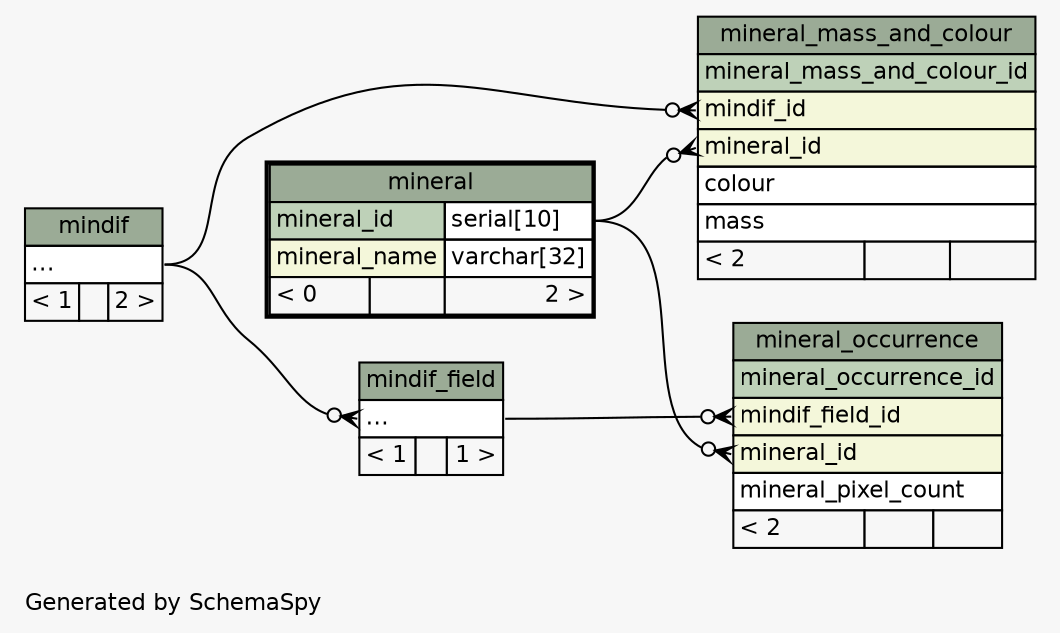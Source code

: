 // dot 2.38.0 on Linux 3.16.0-4-amd64
// SchemaSpy rev 590
digraph "twoDegreesRelationshipsDiagram" {
  graph [
    rankdir="RL"
    bgcolor="#f7f7f7"
    label="\nGenerated by SchemaSpy"
    labeljust="l"
    nodesep="0.18"
    ranksep="0.46"
    fontname="Helvetica"
    fontsize="11"
  ];
  node [
    fontname="Helvetica"
    fontsize="11"
    shape="plaintext"
  ];
  edge [
    arrowsize="0.8"
  ];
  "mindif_field":"elipses":w -> "mindif":"elipses":e [arrowhead=none dir=back arrowtail=crowodot];
  "mineral_mass_and_colour":"mindif_id":w -> "mindif":"elipses":e [arrowhead=none dir=back arrowtail=crowodot];
  "mineral_mass_and_colour":"mineral_id":w -> "mineral":"mineral_id.type":e [arrowhead=none dir=back arrowtail=crowodot];
  "mineral_occurrence":"mindif_field_id":w -> "mindif_field":"elipses":e [arrowhead=none dir=back arrowtail=crowodot];
  "mineral_occurrence":"mineral_id":w -> "mineral":"mineral_id.type":e [arrowhead=none dir=back arrowtail=crowodot];
  "mindif" [
    label=<
    <TABLE BORDER="0" CELLBORDER="1" CELLSPACING="0" BGCOLOR="#ffffff">
      <TR><TD COLSPAN="3" BGCOLOR="#9bab96" ALIGN="CENTER">mindif</TD></TR>
      <TR><TD PORT="elipses" COLSPAN="3" ALIGN="LEFT">...</TD></TR>
      <TR><TD ALIGN="LEFT" BGCOLOR="#f7f7f7">&lt; 1</TD><TD ALIGN="RIGHT" BGCOLOR="#f7f7f7">  </TD><TD ALIGN="RIGHT" BGCOLOR="#f7f7f7">2 &gt;</TD></TR>
    </TABLE>>
    URL="mindif.html"
    tooltip="mindif"
  ];
  "mindif_field" [
    label=<
    <TABLE BORDER="0" CELLBORDER="1" CELLSPACING="0" BGCOLOR="#ffffff">
      <TR><TD COLSPAN="3" BGCOLOR="#9bab96" ALIGN="CENTER">mindif_field</TD></TR>
      <TR><TD PORT="elipses" COLSPAN="3" ALIGN="LEFT">...</TD></TR>
      <TR><TD ALIGN="LEFT" BGCOLOR="#f7f7f7">&lt; 1</TD><TD ALIGN="RIGHT" BGCOLOR="#f7f7f7">  </TD><TD ALIGN="RIGHT" BGCOLOR="#f7f7f7">1 &gt;</TD></TR>
    </TABLE>>
    URL="mindif_field.html"
    tooltip="mindif_field"
  ];
  "mineral" [
    label=<
    <TABLE BORDER="2" CELLBORDER="1" CELLSPACING="0" BGCOLOR="#ffffff">
      <TR><TD COLSPAN="3" BGCOLOR="#9bab96" ALIGN="CENTER">mineral</TD></TR>
      <TR><TD PORT="mineral_id" COLSPAN="2" BGCOLOR="#bed1b8" ALIGN="LEFT">mineral_id</TD><TD PORT="mineral_id.type" ALIGN="LEFT">serial[10]</TD></TR>
      <TR><TD PORT="mineral_name" COLSPAN="2" BGCOLOR="#f4f7da" ALIGN="LEFT">mineral_name</TD><TD PORT="mineral_name.type" ALIGN="LEFT">varchar[32]</TD></TR>
      <TR><TD ALIGN="LEFT" BGCOLOR="#f7f7f7">&lt; 0</TD><TD ALIGN="RIGHT" BGCOLOR="#f7f7f7">  </TD><TD ALIGN="RIGHT" BGCOLOR="#f7f7f7">2 &gt;</TD></TR>
    </TABLE>>
    URL="mineral.html"
    tooltip="mineral"
  ];
  "mineral_mass_and_colour" [
    label=<
    <TABLE BORDER="0" CELLBORDER="1" CELLSPACING="0" BGCOLOR="#ffffff">
      <TR><TD COLSPAN="3" BGCOLOR="#9bab96" ALIGN="CENTER">mineral_mass_and_colour</TD></TR>
      <TR><TD PORT="mineral_mass_and_colour_id" COLSPAN="3" BGCOLOR="#bed1b8" ALIGN="LEFT">mineral_mass_and_colour_id</TD></TR>
      <TR><TD PORT="mindif_id" COLSPAN="3" BGCOLOR="#f4f7da" ALIGN="LEFT">mindif_id</TD></TR>
      <TR><TD PORT="mineral_id" COLSPAN="3" BGCOLOR="#f4f7da" ALIGN="LEFT">mineral_id</TD></TR>
      <TR><TD PORT="colour" COLSPAN="3" ALIGN="LEFT">colour</TD></TR>
      <TR><TD PORT="mass" COLSPAN="3" ALIGN="LEFT">mass</TD></TR>
      <TR><TD ALIGN="LEFT" BGCOLOR="#f7f7f7">&lt; 2</TD><TD ALIGN="RIGHT" BGCOLOR="#f7f7f7">  </TD><TD ALIGN="RIGHT" BGCOLOR="#f7f7f7">  </TD></TR>
    </TABLE>>
    URL="mineral_mass_and_colour.html"
    tooltip="mineral_mass_and_colour"
  ];
  "mineral_occurrence" [
    label=<
    <TABLE BORDER="0" CELLBORDER="1" CELLSPACING="0" BGCOLOR="#ffffff">
      <TR><TD COLSPAN="3" BGCOLOR="#9bab96" ALIGN="CENTER">mineral_occurrence</TD></TR>
      <TR><TD PORT="mineral_occurrence_id" COLSPAN="3" BGCOLOR="#bed1b8" ALIGN="LEFT">mineral_occurrence_id</TD></TR>
      <TR><TD PORT="mindif_field_id" COLSPAN="3" BGCOLOR="#f4f7da" ALIGN="LEFT">mindif_field_id</TD></TR>
      <TR><TD PORT="mineral_id" COLSPAN="3" BGCOLOR="#f4f7da" ALIGN="LEFT">mineral_id</TD></TR>
      <TR><TD PORT="mineral_pixel_count" COLSPAN="3" ALIGN="LEFT">mineral_pixel_count</TD></TR>
      <TR><TD ALIGN="LEFT" BGCOLOR="#f7f7f7">&lt; 2</TD><TD ALIGN="RIGHT" BGCOLOR="#f7f7f7">  </TD><TD ALIGN="RIGHT" BGCOLOR="#f7f7f7">  </TD></TR>
    </TABLE>>
    URL="mineral_occurrence.html"
    tooltip="mineral_occurrence"
  ];
}
